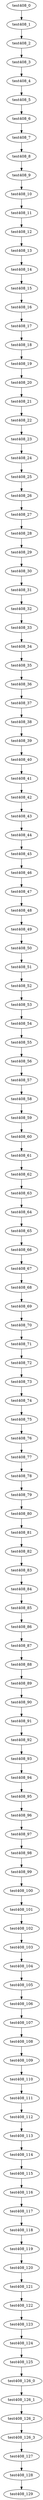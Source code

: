 digraph G {
test408_0->test408_1;
test408_1->test408_2;
test408_2->test408_3;
test408_3->test408_4;
test408_4->test408_5;
test408_5->test408_6;
test408_6->test408_7;
test408_7->test408_8;
test408_8->test408_9;
test408_9->test408_10;
test408_10->test408_11;
test408_11->test408_12;
test408_12->test408_13;
test408_13->test408_14;
test408_14->test408_15;
test408_15->test408_16;
test408_16->test408_17;
test408_17->test408_18;
test408_18->test408_19;
test408_19->test408_20;
test408_20->test408_21;
test408_21->test408_22;
test408_22->test408_23;
test408_23->test408_24;
test408_24->test408_25;
test408_25->test408_26;
test408_26->test408_27;
test408_27->test408_28;
test408_28->test408_29;
test408_29->test408_30;
test408_30->test408_31;
test408_31->test408_32;
test408_32->test408_33;
test408_33->test408_34;
test408_34->test408_35;
test408_35->test408_36;
test408_36->test408_37;
test408_37->test408_38;
test408_38->test408_39;
test408_39->test408_40;
test408_40->test408_41;
test408_41->test408_42;
test408_42->test408_43;
test408_43->test408_44;
test408_44->test408_45;
test408_45->test408_46;
test408_46->test408_47;
test408_47->test408_48;
test408_48->test408_49;
test408_49->test408_50;
test408_50->test408_51;
test408_51->test408_52;
test408_52->test408_53;
test408_53->test408_54;
test408_54->test408_55;
test408_55->test408_56;
test408_56->test408_57;
test408_57->test408_58;
test408_58->test408_59;
test408_59->test408_60;
test408_60->test408_61;
test408_61->test408_62;
test408_62->test408_63;
test408_63->test408_64;
test408_64->test408_65;
test408_65->test408_66;
test408_66->test408_67;
test408_67->test408_68;
test408_68->test408_69;
test408_69->test408_70;
test408_70->test408_71;
test408_71->test408_72;
test408_72->test408_73;
test408_73->test408_74;
test408_74->test408_75;
test408_75->test408_76;
test408_76->test408_77;
test408_77->test408_78;
test408_78->test408_79;
test408_79->test408_80;
test408_80->test408_81;
test408_81->test408_82;
test408_82->test408_83;
test408_83->test408_84;
test408_84->test408_85;
test408_85->test408_86;
test408_86->test408_87;
test408_87->test408_88;
test408_88->test408_89;
test408_89->test408_90;
test408_90->test408_91;
test408_91->test408_92;
test408_92->test408_93;
test408_93->test408_94;
test408_94->test408_95;
test408_95->test408_96;
test408_96->test408_97;
test408_97->test408_98;
test408_98->test408_99;
test408_99->test408_100;
test408_100->test408_101;
test408_101->test408_102;
test408_102->test408_103;
test408_103->test408_104;
test408_104->test408_105;
test408_105->test408_106;
test408_106->test408_107;
test408_107->test408_108;
test408_108->test408_109;
test408_109->test408_110;
test408_110->test408_111;
test408_111->test408_112;
test408_112->test408_113;
test408_113->test408_114;
test408_114->test408_115;
test408_115->test408_116;
test408_116->test408_117;
test408_117->test408_118;
test408_118->test408_119;
test408_119->test408_120;
test408_120->test408_121;
test408_121->test408_122;
test408_122->test408_123;
test408_123->test408_124;
test408_124->test408_125;
test408_125->test408_126_0;
test408_126_0->test408_126_1;
test408_126_1->test408_126_2;
test408_126_2->test408_126_3;
test408_126_3->test408_127;
test408_127->test408_128;
test408_128->test408_129;

}
